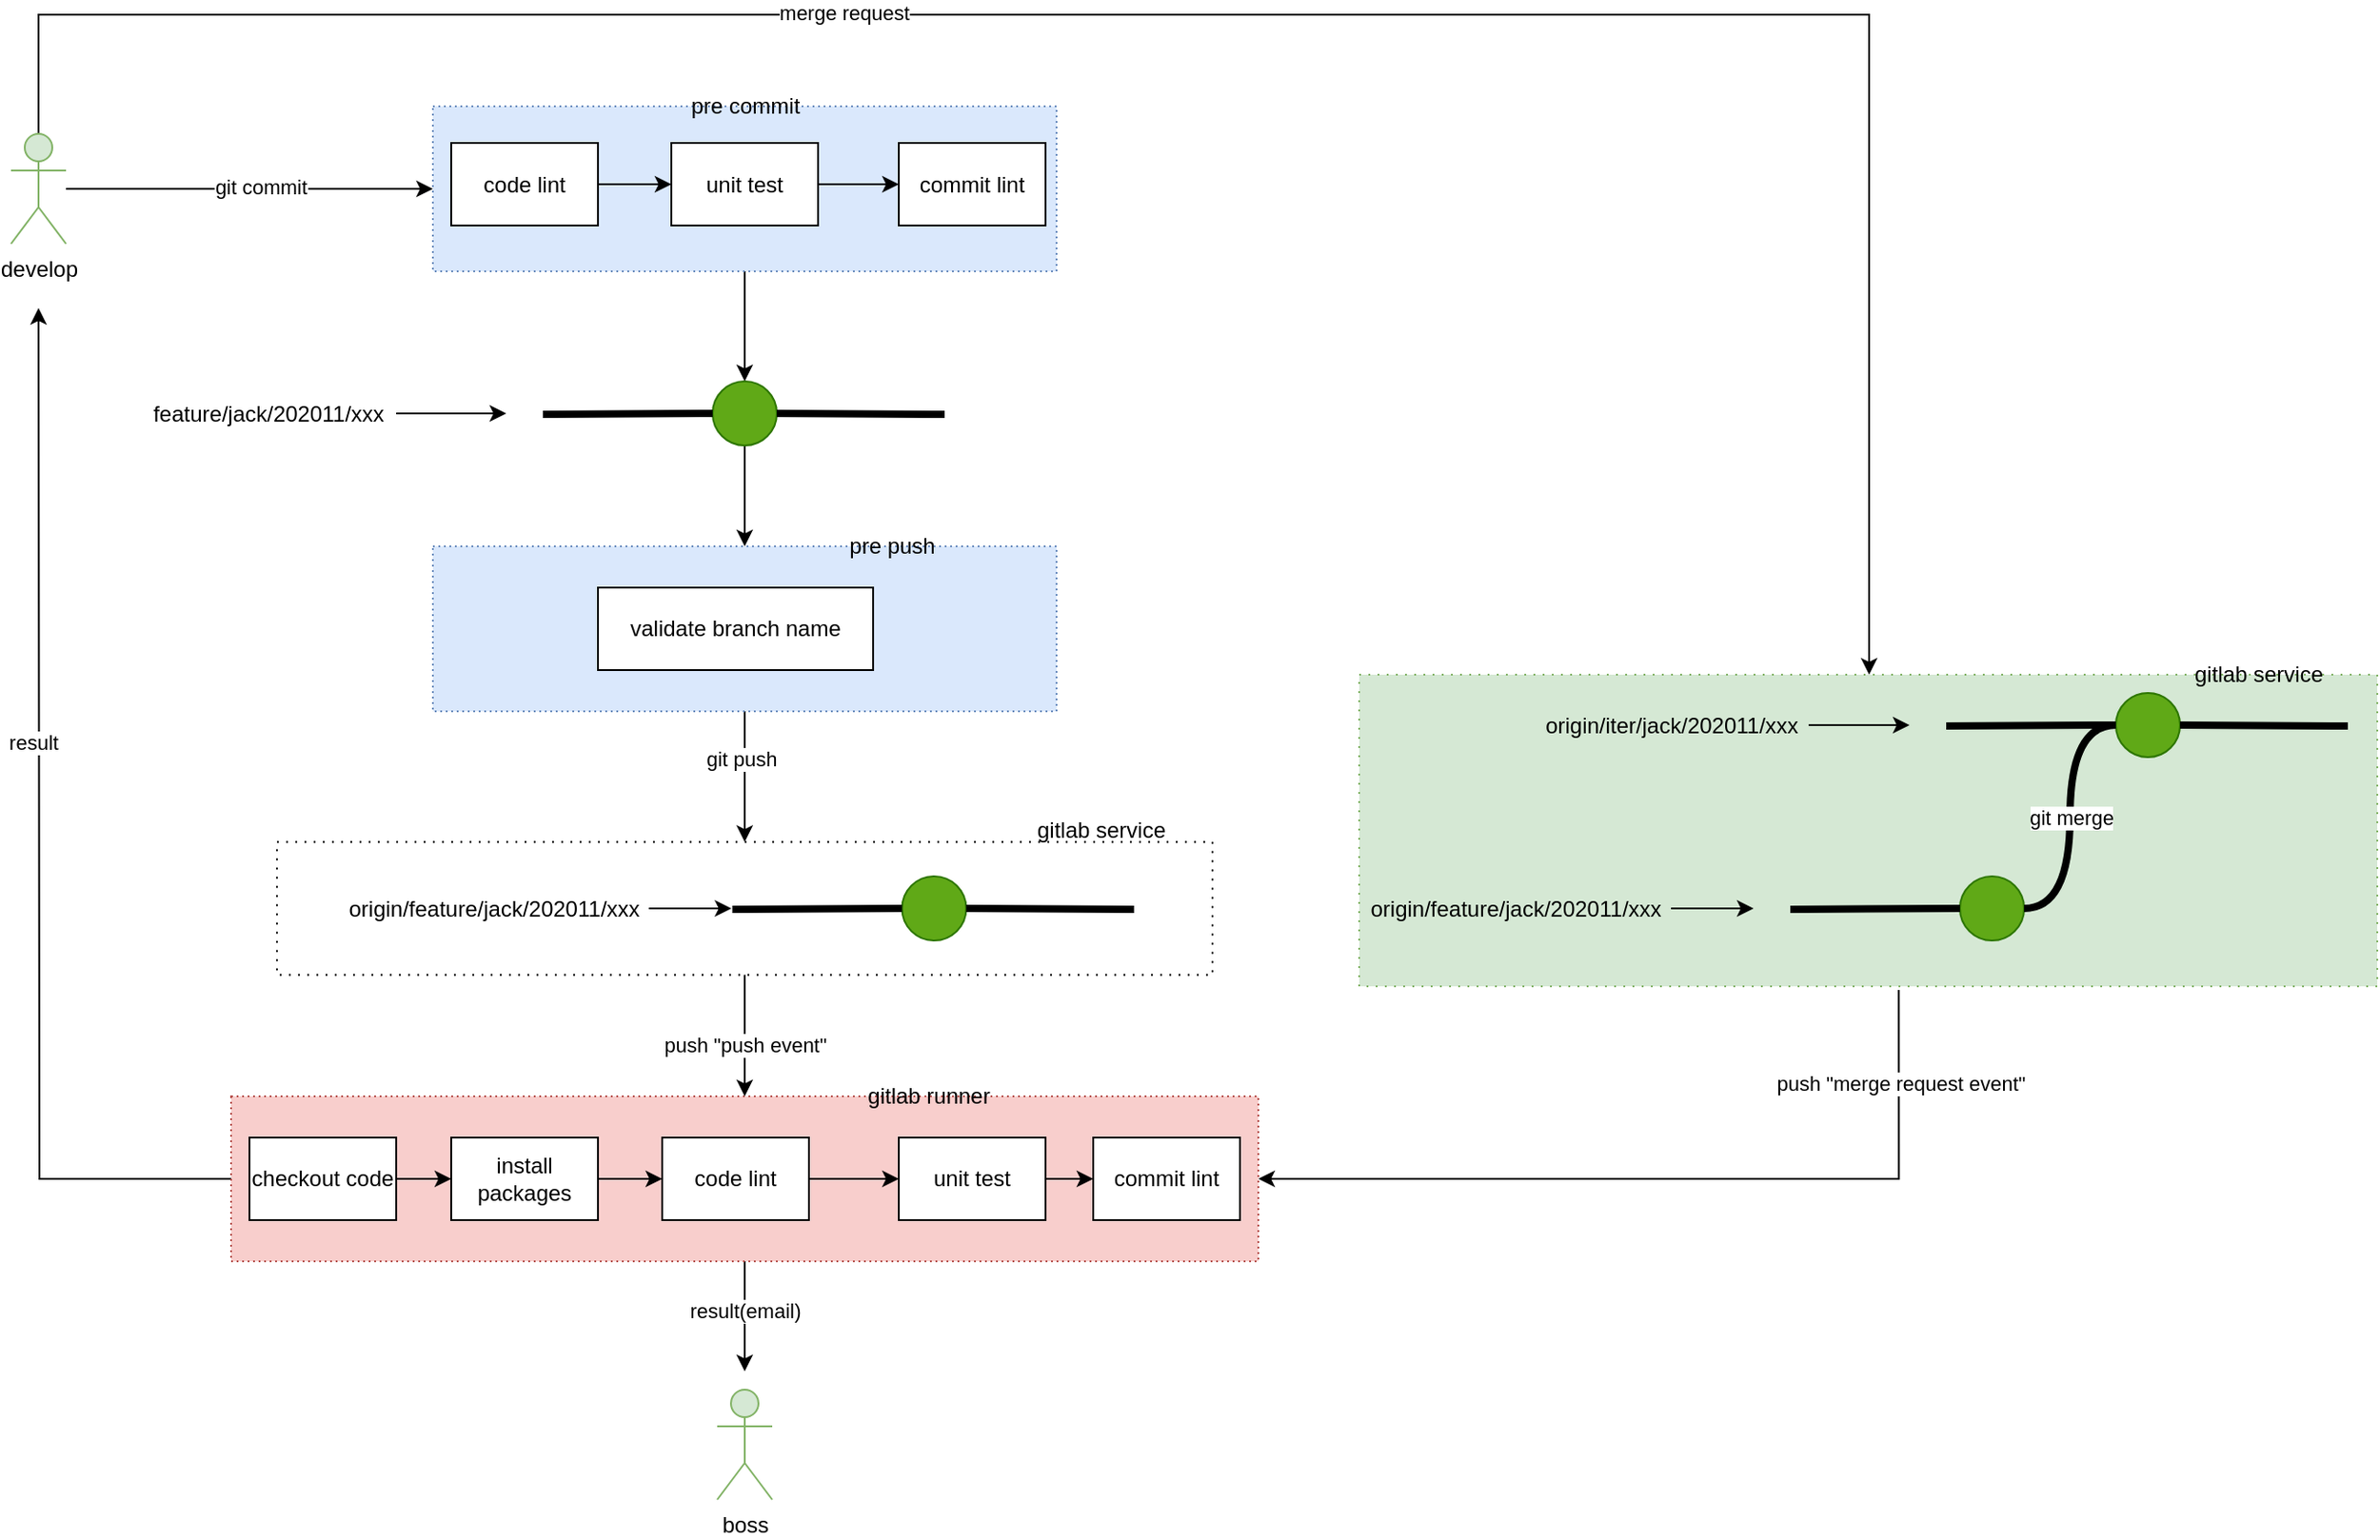 <mxfile version="13.9.9" type="device"><diagram id="jrl2cAKtcjZzT-IVf9P4" name="Page-1"><mxGraphModel dx="1426" dy="1025" grid="1" gridSize="10" guides="1" tooltips="1" connect="1" arrows="1" fold="1" page="1" pageScale="1" pageWidth="1654" pageHeight="1169" background="none" math="0" shadow="0"><root><mxCell id="0"/><mxCell id="1" parent="0"/><mxCell id="7GCo5LEJixltOBhCESSf-112" style="edgeStyle=orthogonalEdgeStyle;rounded=0;orthogonalLoop=1;jettySize=auto;html=1;strokeWidth=1;exitX=0.5;exitY=0;exitDx=0;exitDy=0;exitPerimeter=0;" edge="1" parent="1" source="18" target="7GCo5LEJixltOBhCESSf-97"><mxGeometry relative="1" as="geometry"><mxPoint x="25" y="360" as="sourcePoint"/><Array as="points"><mxPoint x="25" y="310"/><mxPoint x="1023" y="310"/></Array></mxGeometry></mxCell><mxCell id="7GCo5LEJixltOBhCESSf-113" value="merge request" style="edgeLabel;html=1;align=center;verticalAlign=middle;resizable=0;points=[];" vertex="1" connectable="0" parent="7GCo5LEJixltOBhCESSf-112"><mxGeometry x="-0.292" y="1" relative="1" as="geometry"><mxPoint as="offset"/></mxGeometry></mxCell><mxCell id="7GCo5LEJixltOBhCESSf-118" style="edgeStyle=orthogonalEdgeStyle;rounded=0;orthogonalLoop=1;jettySize=auto;html=1;entryX=0;entryY=0.5;entryDx=0;entryDy=0;strokeWidth=1;" edge="1" parent="1" source="18" target="35"><mxGeometry relative="1" as="geometry"/></mxCell><mxCell id="7GCo5LEJixltOBhCESSf-119" value="git commit" style="edgeLabel;html=1;align=center;verticalAlign=middle;resizable=0;points=[];" vertex="1" connectable="0" parent="7GCo5LEJixltOBhCESSf-118"><mxGeometry x="0.06" y="1" relative="1" as="geometry"><mxPoint as="offset"/></mxGeometry></mxCell><mxCell id="18" value="develop" style="shape=umlActor;verticalLabelPosition=bottom;verticalAlign=top;html=1;outlineConnect=0;fillColor=#d5e8d4;strokeColor=#82b366;" parent="1" vertex="1"><mxGeometry x="10" y="375" width="30" height="60" as="geometry"/></mxCell><mxCell id="51" style="edgeStyle=orthogonalEdgeStyle;rounded=0;orthogonalLoop=1;jettySize=auto;html=1;entryX=0.5;entryY=0;entryDx=0;entryDy=0;strokeWidth=1;" parent="1" source="35" target="47" edge="1"><mxGeometry relative="1" as="geometry"/></mxCell><mxCell id="35" value="" style="rounded=0;whiteSpace=wrap;html=1;dashed=1;dashPattern=1 2;fillColor=#dae8fc;strokeColor=#6c8ebf;" parent="1" vertex="1"><mxGeometry x="240" y="360" width="340" height="90" as="geometry"/></mxCell><mxCell id="39" style="edgeStyle=orthogonalEdgeStyle;rounded=0;orthogonalLoop=1;jettySize=auto;html=1;entryX=0;entryY=0.5;entryDx=0;entryDy=0;" parent="1" source="36" target="37" edge="1"><mxGeometry relative="1" as="geometry"/></mxCell><mxCell id="36" value="code lint" style="rounded=0;whiteSpace=wrap;html=1;" parent="1" vertex="1"><mxGeometry x="250" y="380" width="80" height="45" as="geometry"/></mxCell><mxCell id="40" style="edgeStyle=orthogonalEdgeStyle;rounded=0;orthogonalLoop=1;jettySize=auto;html=1;entryX=0;entryY=0.5;entryDx=0;entryDy=0;" parent="1" source="37" target="38" edge="1"><mxGeometry relative="1" as="geometry"/></mxCell><mxCell id="37" value="unit test" style="rounded=0;whiteSpace=wrap;html=1;" parent="1" vertex="1"><mxGeometry x="370" y="380" width="80" height="45" as="geometry"/></mxCell><mxCell id="38" value="commit lint" style="rounded=0;whiteSpace=wrap;html=1;" parent="1" vertex="1"><mxGeometry x="494" y="380" width="80" height="45" as="geometry"/></mxCell><mxCell id="82" style="edgeStyle=orthogonalEdgeStyle;rounded=0;orthogonalLoop=1;jettySize=auto;html=1;entryX=0.5;entryY=0;entryDx=0;entryDy=0;strokeWidth=1;fontColor=#ffffff;" parent="1" source="44" target="78" edge="1"><mxGeometry relative="1" as="geometry"/></mxCell><mxCell id="84" value="git push" style="edgeLabel;html=1;align=center;verticalAlign=middle;resizable=0;points=[];fontColor=#000000;" parent="82" vertex="1" connectable="0"><mxGeometry x="-0.276" y="-2" relative="1" as="geometry"><mxPoint as="offset"/></mxGeometry></mxCell><mxCell id="44" value="" style="rounded=0;whiteSpace=wrap;html=1;dashed=1;dashPattern=1 2;fillColor=#dae8fc;strokeColor=#6c8ebf;" parent="1" vertex="1"><mxGeometry x="240" y="600" width="340" height="90" as="geometry"/></mxCell><mxCell id="45" value="validate branch name" style="rounded=0;whiteSpace=wrap;html=1;" parent="1" vertex="1"><mxGeometry x="330" y="622.5" width="150" height="45" as="geometry"/></mxCell><mxCell id="46" value="pre commit" style="text;html=1;align=center;verticalAlign=middle;resizable=0;points=[];autosize=1;" parent="1" vertex="1"><mxGeometry x="375" y="350" width="70" height="20" as="geometry"/></mxCell><mxCell id="62" style="edgeStyle=orthogonalEdgeStyle;rounded=0;orthogonalLoop=1;jettySize=auto;html=1;strokeWidth=1;fontColor=#ffffff;" parent="1" source="47" target="44" edge="1"><mxGeometry relative="1" as="geometry"/></mxCell><mxCell id="47" value="" style="ellipse;whiteSpace=wrap;html=1;aspect=fixed;fillColor=#60a917;strokeColor=#2D7600;fontColor=#ffffff;" parent="1" vertex="1"><mxGeometry x="392.5" y="510" width="35" height="35" as="geometry"/></mxCell><mxCell id="48" value="" style="endArrow=none;html=1;entryX=0;entryY=0.5;entryDx=0;entryDy=0;strokeWidth=4;" parent="1" target="47" edge="1"><mxGeometry width="50" height="50" relative="1" as="geometry"><mxPoint x="300" y="528" as="sourcePoint"/><mxPoint x="315" y="510" as="targetPoint"/></mxGeometry></mxCell><mxCell id="50" value="" style="endArrow=none;html=1;exitX=1;exitY=0.5;exitDx=0;exitDy=0;strokeWidth=4;" parent="1" source="47" edge="1"><mxGeometry width="50" height="50" relative="1" as="geometry"><mxPoint x="469" y="542.5" as="sourcePoint"/><mxPoint x="519" y="528" as="targetPoint"/></mxGeometry></mxCell><mxCell id="53" style="edgeStyle=orthogonalEdgeStyle;rounded=0;orthogonalLoop=1;jettySize=auto;html=1;strokeWidth=1;" parent="1" source="52" edge="1"><mxGeometry relative="1" as="geometry"><mxPoint x="280" y="527.5" as="targetPoint"/></mxGeometry></mxCell><mxCell id="52" value="feature/jack/202011/xxx" style="text;html=1;align=center;verticalAlign=middle;resizable=0;points=[];autosize=1;" parent="1" vertex="1"><mxGeometry x="80" y="517.5" width="140" height="20" as="geometry"/></mxCell><mxCell id="56" value="" style="ellipse;whiteSpace=wrap;html=1;aspect=fixed;fillColor=#60a917;strokeColor=#2D7600;fontColor=#ffffff;" parent="1" vertex="1"><mxGeometry x="495.75" y="780" width="35" height="35" as="geometry"/></mxCell><mxCell id="57" value="" style="endArrow=none;html=1;entryX=0;entryY=0.5;entryDx=0;entryDy=0;strokeWidth=4;" parent="1" target="56" edge="1"><mxGeometry width="50" height="50" relative="1" as="geometry"><mxPoint x="403.25" y="798" as="sourcePoint"/><mxPoint x="418.25" y="780" as="targetPoint"/></mxGeometry></mxCell><mxCell id="58" value="" style="endArrow=none;html=1;exitX=1;exitY=0.5;exitDx=0;exitDy=0;strokeWidth=4;" parent="1" source="56" edge="1"><mxGeometry width="50" height="50" relative="1" as="geometry"><mxPoint x="572.25" y="812.5" as="sourcePoint"/><mxPoint x="622.25" y="798" as="targetPoint"/></mxGeometry></mxCell><mxCell id="60" style="edgeStyle=orthogonalEdgeStyle;rounded=0;orthogonalLoop=1;jettySize=auto;html=1;strokeWidth=1;" parent="1" source="61" edge="1"><mxGeometry relative="1" as="geometry"><mxPoint x="402.75" y="797.5" as="targetPoint"/></mxGeometry></mxCell><mxCell id="61" value="origin/feature/jack/202011/xxx" style="text;html=1;align=center;verticalAlign=middle;resizable=0;points=[];autosize=1;" parent="1" vertex="1"><mxGeometry x="187.75" y="787.5" width="170" height="20" as="geometry"/></mxCell><mxCell id="64" value="pre push" style="text;html=1;align=center;verticalAlign=middle;resizable=0;points=[];autosize=1;fontColor=#000000;" parent="1" vertex="1"><mxGeometry x="460" y="590" width="60" height="20" as="geometry"/></mxCell><mxCell id="7GCo5LEJixltOBhCESSf-116" style="edgeStyle=orthogonalEdgeStyle;rounded=0;orthogonalLoop=1;jettySize=auto;html=1;strokeWidth=1;" edge="1" parent="1" source="69"><mxGeometry relative="1" as="geometry"><mxPoint x="25" y="470" as="targetPoint"/></mxGeometry></mxCell><mxCell id="7GCo5LEJixltOBhCESSf-117" value="result" style="edgeLabel;html=1;align=center;verticalAlign=middle;resizable=0;points=[];" vertex="1" connectable="0" parent="7GCo5LEJixltOBhCESSf-116"><mxGeometry x="0.183" y="3" relative="1" as="geometry"><mxPoint as="offset"/></mxGeometry></mxCell><mxCell id="7GCo5LEJixltOBhCESSf-121" style="edgeStyle=orthogonalEdgeStyle;rounded=0;orthogonalLoop=1;jettySize=auto;html=1;strokeWidth=1;" edge="1" parent="1" source="69"><mxGeometry relative="1" as="geometry"><mxPoint x="410" y="1050" as="targetPoint"/></mxGeometry></mxCell><mxCell id="7GCo5LEJixltOBhCESSf-122" value="result(email)" style="edgeLabel;html=1;align=center;verticalAlign=middle;resizable=0;points=[];" vertex="1" connectable="0" parent="7GCo5LEJixltOBhCESSf-121"><mxGeometry x="-0.1" relative="1" as="geometry"><mxPoint as="offset"/></mxGeometry></mxCell><mxCell id="69" value="" style="rounded=0;whiteSpace=wrap;html=1;dashed=1;dashPattern=1 2;fillColor=#f8cecc;strokeColor=#b85450;" parent="1" vertex="1"><mxGeometry x="130" y="900" width="560" height="90" as="geometry"/></mxCell><mxCell id="70" style="edgeStyle=orthogonalEdgeStyle;rounded=0;orthogonalLoop=1;jettySize=auto;html=1;entryX=0;entryY=0.5;entryDx=0;entryDy=0;" parent="1" source="71" target="73" edge="1"><mxGeometry relative="1" as="geometry"/></mxCell><mxCell id="71" value="code lint" style="rounded=0;whiteSpace=wrap;html=1;" parent="1" vertex="1"><mxGeometry x="365" y="922.5" width="80" height="45" as="geometry"/></mxCell><mxCell id="72" style="edgeStyle=orthogonalEdgeStyle;rounded=0;orthogonalLoop=1;jettySize=auto;html=1;entryX=0;entryY=0.5;entryDx=0;entryDy=0;" parent="1" source="73" target="74" edge="1"><mxGeometry relative="1" as="geometry"/></mxCell><mxCell id="73" value="unit test" style="rounded=0;whiteSpace=wrap;html=1;" parent="1" vertex="1"><mxGeometry x="494" y="922.5" width="80" height="45" as="geometry"/></mxCell><mxCell id="74" value="commit lint" style="rounded=0;whiteSpace=wrap;html=1;" parent="1" vertex="1"><mxGeometry x="600" y="922.5" width="80" height="45" as="geometry"/></mxCell><mxCell id="75" value="gitlab runner" style="text;html=1;align=center;verticalAlign=middle;resizable=0;points=[];autosize=1;" parent="1" vertex="1"><mxGeometry x="470" y="890" width="80" height="20" as="geometry"/></mxCell><mxCell id="83" style="edgeStyle=orthogonalEdgeStyle;rounded=0;orthogonalLoop=1;jettySize=auto;html=1;entryX=0.5;entryY=0;entryDx=0;entryDy=0;strokeWidth=1;fontColor=#ffffff;" parent="1" source="78" target="69" edge="1"><mxGeometry relative="1" as="geometry"/></mxCell><mxCell id="85" value="push &quot;push event&quot;" style="edgeLabel;html=1;align=center;verticalAlign=middle;resizable=0;points=[];fontColor=#000000;" parent="83" vertex="1" connectable="0"><mxGeometry x="-0.071" relative="1" as="geometry"><mxPoint y="6.5" as="offset"/></mxGeometry></mxCell><mxCell id="78" value="" style="rounded=0;whiteSpace=wrap;html=1;fillColor=none;dashed=1;dashPattern=1 4;" parent="1" vertex="1"><mxGeometry x="155" y="761.25" width="510" height="72.5" as="geometry"/></mxCell><mxCell id="79" value="gitlab service" style="text;html=1;align=center;verticalAlign=middle;resizable=0;points=[];autosize=1;fontColor=#000000;" parent="1" vertex="1"><mxGeometry x="559" y="745" width="90" height="20" as="geometry"/></mxCell><mxCell id="96" style="edgeStyle=orthogonalEdgeStyle;rounded=0;orthogonalLoop=1;jettySize=auto;html=1;entryX=0;entryY=0.5;entryDx=0;entryDy=0;strokeWidth=1;fontColor=#ffffff;" parent="1" source="86" target="94" edge="1"><mxGeometry relative="1" as="geometry"/></mxCell><mxCell id="86" value="checkout code" style="rounded=0;whiteSpace=wrap;html=1;" parent="1" vertex="1"><mxGeometry x="140" y="922.5" width="80" height="45" as="geometry"/></mxCell><mxCell id="97" style="edgeStyle=orthogonalEdgeStyle;rounded=0;orthogonalLoop=1;jettySize=auto;html=1;entryX=0;entryY=0.5;entryDx=0;entryDy=0;strokeWidth=1;fontColor=#ffffff;" parent="1" source="94" target="71" edge="1"><mxGeometry relative="1" as="geometry"/></mxCell><mxCell id="94" value="install packages" style="rounded=0;whiteSpace=wrap;html=1;" parent="1" vertex="1"><mxGeometry x="250" y="922.5" width="80" height="45" as="geometry"/></mxCell><mxCell id="7GCo5LEJixltOBhCESSf-114" style="edgeStyle=orthogonalEdgeStyle;rounded=0;orthogonalLoop=1;jettySize=auto;html=1;entryX=1;entryY=0.5;entryDx=0;entryDy=0;strokeWidth=1;exitX=0.53;exitY=1.012;exitDx=0;exitDy=0;exitPerimeter=0;" edge="1" parent="1" source="7GCo5LEJixltOBhCESSf-97" target="69"><mxGeometry relative="1" as="geometry"><Array as="points"><mxPoint x="1039" y="945"/></Array></mxGeometry></mxCell><mxCell id="7GCo5LEJixltOBhCESSf-115" value="push &quot;merge request event&quot;" style="edgeLabel;html=1;align=center;verticalAlign=middle;resizable=0;points=[];" vertex="1" connectable="0" parent="7GCo5LEJixltOBhCESSf-114"><mxGeometry x="-0.775" y="1" relative="1" as="geometry"><mxPoint as="offset"/></mxGeometry></mxCell><mxCell id="7GCo5LEJixltOBhCESSf-97" value="" style="rounded=0;whiteSpace=wrap;html=1;fillColor=#d5e8d4;dashed=1;dashPattern=1 4;strokeColor=#82b366;" vertex="1" parent="1"><mxGeometry x="745" y="670" width="555" height="170" as="geometry"/></mxCell><mxCell id="7GCo5LEJixltOBhCESSf-100" value="" style="ellipse;whiteSpace=wrap;html=1;aspect=fixed;fillColor=#60a917;strokeColor=#2D7600;fontColor=#ffffff;" vertex="1" parent="1"><mxGeometry x="1072.5" y="780" width="35" height="35" as="geometry"/></mxCell><mxCell id="7GCo5LEJixltOBhCESSf-101" value="" style="endArrow=none;html=1;entryX=0;entryY=0.5;entryDx=0;entryDy=0;strokeWidth=4;" edge="1" parent="1" target="7GCo5LEJixltOBhCESSf-100"><mxGeometry width="50" height="50" relative="1" as="geometry"><mxPoint x="980" y="798" as="sourcePoint"/><mxPoint x="995" y="780" as="targetPoint"/></mxGeometry></mxCell><mxCell id="7GCo5LEJixltOBhCESSf-103" style="edgeStyle=orthogonalEdgeStyle;rounded=0;orthogonalLoop=1;jettySize=auto;html=1;strokeWidth=1;" edge="1" parent="1" source="7GCo5LEJixltOBhCESSf-104"><mxGeometry relative="1" as="geometry"><mxPoint x="960" y="797.5" as="targetPoint"/></mxGeometry></mxCell><mxCell id="7GCo5LEJixltOBhCESSf-104" value="origin/feature/jack/202011/xxx" style="text;html=1;align=center;verticalAlign=middle;resizable=0;points=[];autosize=1;" vertex="1" parent="1"><mxGeometry x="745" y="787.5" width="170" height="20" as="geometry"/></mxCell><mxCell id="7GCo5LEJixltOBhCESSf-105" value="" style="ellipse;whiteSpace=wrap;html=1;aspect=fixed;fillColor=#60a917;strokeColor=#2D7600;fontColor=#ffffff;" vertex="1" parent="1"><mxGeometry x="1157.5" y="680" width="35" height="35" as="geometry"/></mxCell><mxCell id="7GCo5LEJixltOBhCESSf-106" value="" style="endArrow=none;html=1;entryX=0;entryY=0.5;entryDx=0;entryDy=0;strokeWidth=4;" edge="1" parent="1" target="7GCo5LEJixltOBhCESSf-105"><mxGeometry width="50" height="50" relative="1" as="geometry"><mxPoint x="1065" y="698" as="sourcePoint"/><mxPoint x="1080" y="680" as="targetPoint"/></mxGeometry></mxCell><mxCell id="7GCo5LEJixltOBhCESSf-107" value="" style="endArrow=none;html=1;exitX=1;exitY=0.5;exitDx=0;exitDy=0;strokeWidth=4;" edge="1" parent="1" source="7GCo5LEJixltOBhCESSf-105"><mxGeometry width="50" height="50" relative="1" as="geometry"><mxPoint x="1234" y="712.5" as="sourcePoint"/><mxPoint x="1284" y="698" as="targetPoint"/></mxGeometry></mxCell><mxCell id="7GCo5LEJixltOBhCESSf-108" style="edgeStyle=orthogonalEdgeStyle;rounded=0;orthogonalLoop=1;jettySize=auto;html=1;strokeWidth=1;" edge="1" parent="1" source="7GCo5LEJixltOBhCESSf-109"><mxGeometry relative="1" as="geometry"><mxPoint x="1045" y="697.5" as="targetPoint"/></mxGeometry></mxCell><mxCell id="7GCo5LEJixltOBhCESSf-109" value="origin/iter/jack/202011/xxx" style="text;html=1;align=center;verticalAlign=middle;resizable=0;points=[];autosize=1;" vertex="1" parent="1"><mxGeometry x="840" y="687.5" width="150" height="20" as="geometry"/></mxCell><mxCell id="7GCo5LEJixltOBhCESSf-110" value="git merge" style="endArrow=none;html=1;entryX=0;entryY=0.5;entryDx=0;entryDy=0;exitX=1;exitY=0.5;exitDx=0;exitDy=0;strokeWidth=4;edgeStyle=orthogonalEdgeStyle;curved=1;" edge="1" parent="1" source="7GCo5LEJixltOBhCESSf-100" target="7GCo5LEJixltOBhCESSf-105"><mxGeometry width="50" height="50" relative="1" as="geometry"><mxPoint x="1070" y="770" as="sourcePoint"/><mxPoint x="1120" y="720" as="targetPoint"/></mxGeometry></mxCell><mxCell id="7GCo5LEJixltOBhCESSf-111" value="gitlab service" style="text;html=1;align=center;verticalAlign=middle;resizable=0;points=[];autosize=1;" vertex="1" parent="1"><mxGeometry x="1190" y="660" width="90" height="20" as="geometry"/></mxCell><mxCell id="7GCo5LEJixltOBhCESSf-120" value="boss" style="shape=umlActor;verticalLabelPosition=bottom;verticalAlign=top;html=1;outlineConnect=0;fillColor=#d5e8d4;strokeColor=#82b366;" vertex="1" parent="1"><mxGeometry x="395" y="1060" width="30" height="60" as="geometry"/></mxCell></root></mxGraphModel></diagram></mxfile>